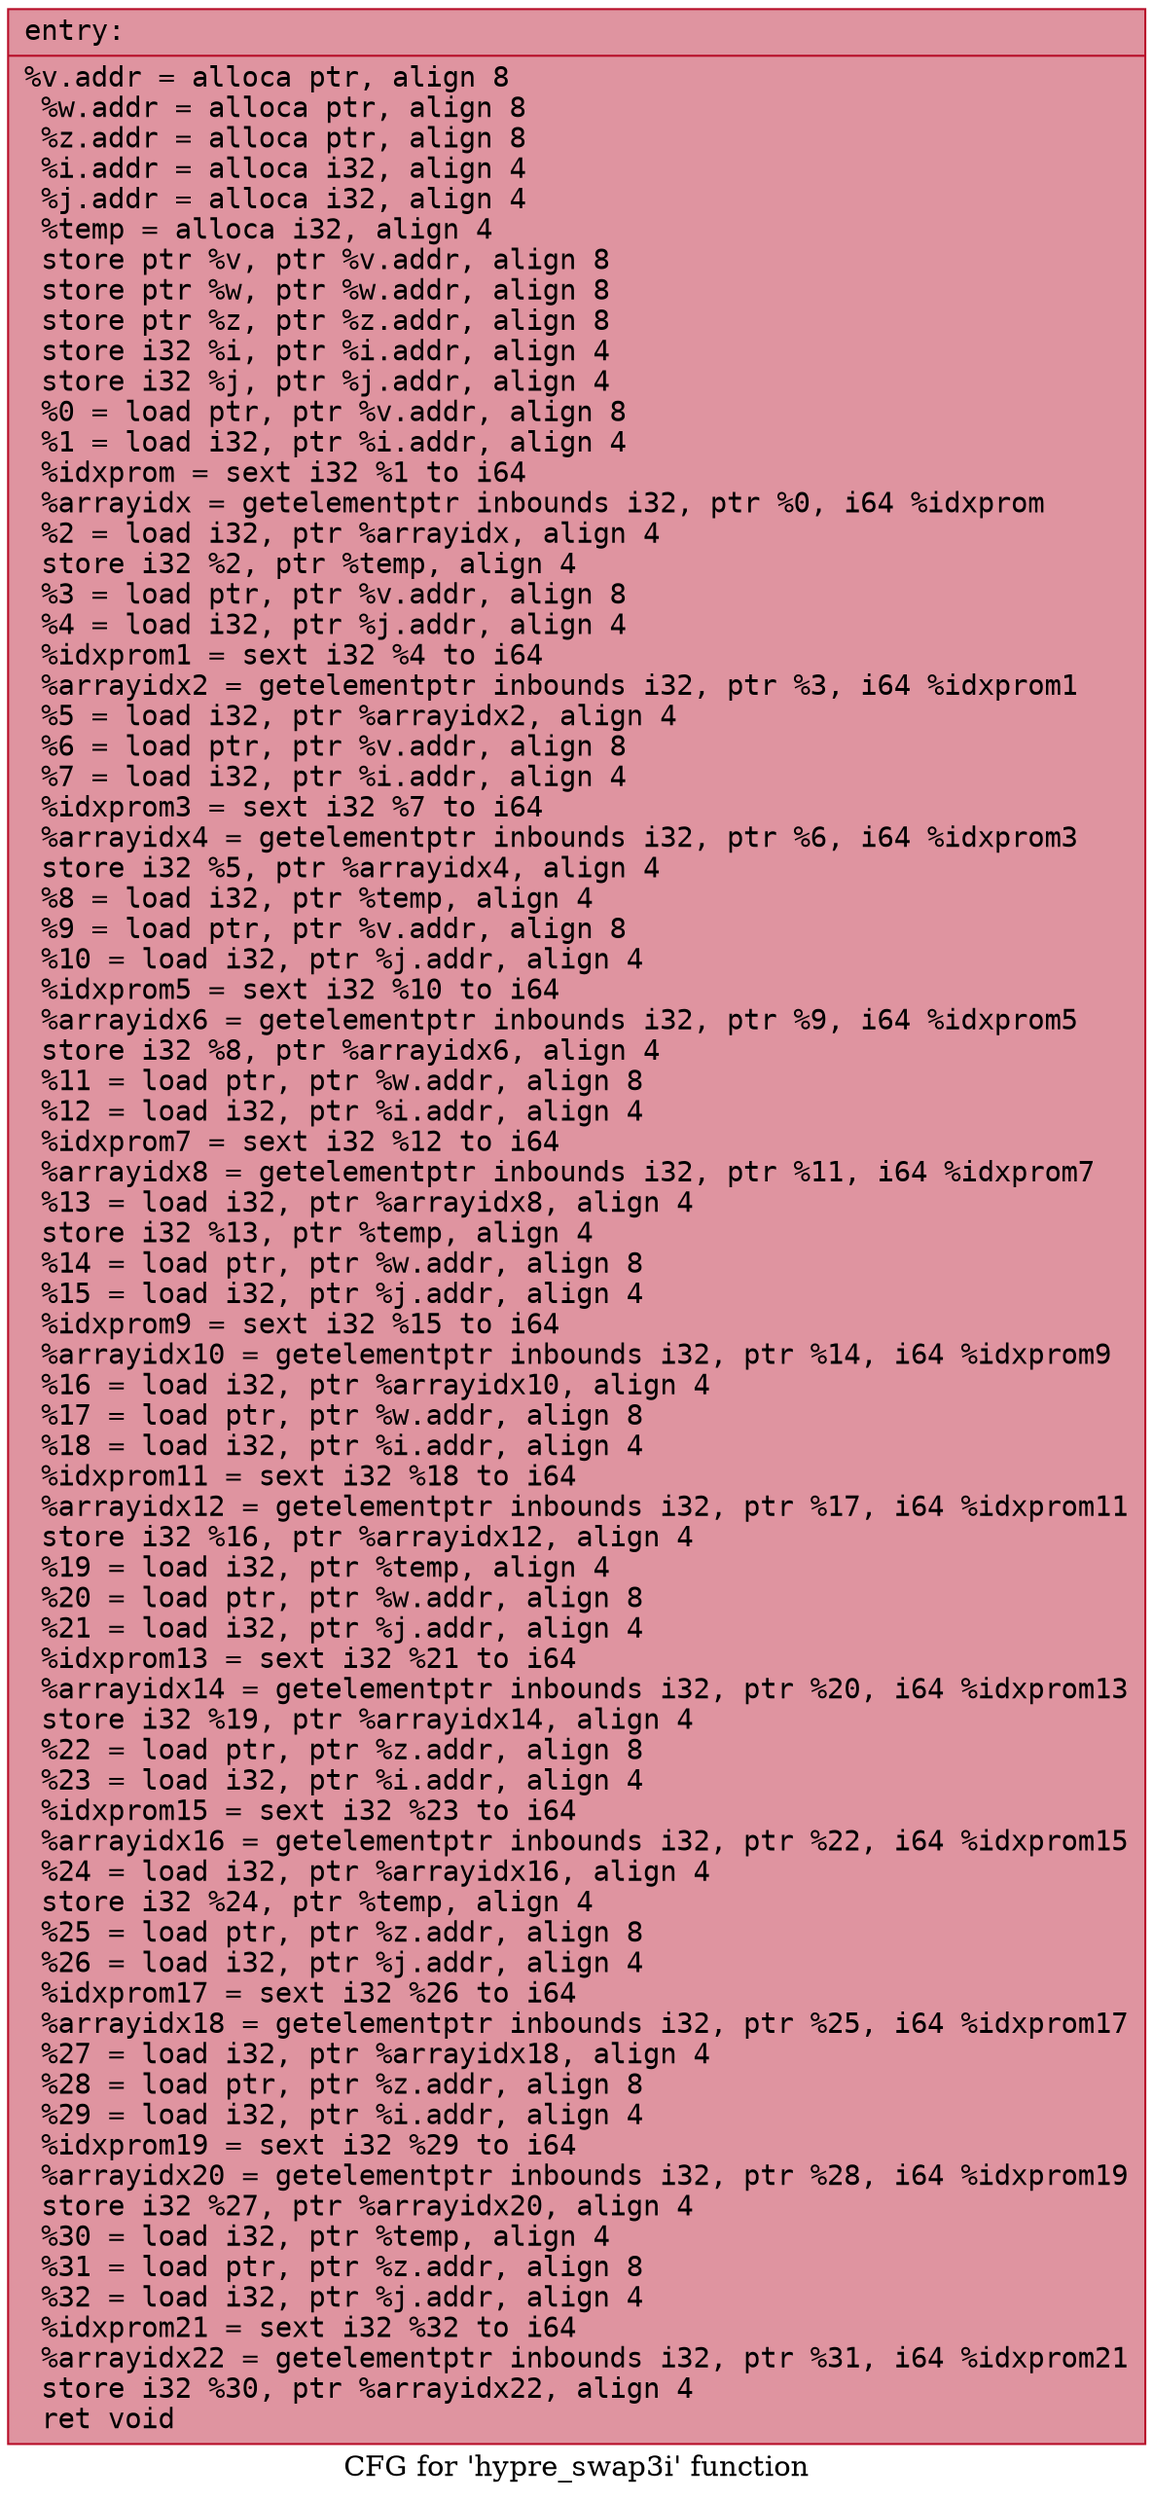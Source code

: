 digraph "CFG for 'hypre_swap3i' function" {
	label="CFG for 'hypre_swap3i' function";

	Node0x55570aadc4c0 [shape=record,color="#b70d28ff", style=filled, fillcolor="#b70d2870" fontname="Courier",label="{entry:\l|  %v.addr = alloca ptr, align 8\l  %w.addr = alloca ptr, align 8\l  %z.addr = alloca ptr, align 8\l  %i.addr = alloca i32, align 4\l  %j.addr = alloca i32, align 4\l  %temp = alloca i32, align 4\l  store ptr %v, ptr %v.addr, align 8\l  store ptr %w, ptr %w.addr, align 8\l  store ptr %z, ptr %z.addr, align 8\l  store i32 %i, ptr %i.addr, align 4\l  store i32 %j, ptr %j.addr, align 4\l  %0 = load ptr, ptr %v.addr, align 8\l  %1 = load i32, ptr %i.addr, align 4\l  %idxprom = sext i32 %1 to i64\l  %arrayidx = getelementptr inbounds i32, ptr %0, i64 %idxprom\l  %2 = load i32, ptr %arrayidx, align 4\l  store i32 %2, ptr %temp, align 4\l  %3 = load ptr, ptr %v.addr, align 8\l  %4 = load i32, ptr %j.addr, align 4\l  %idxprom1 = sext i32 %4 to i64\l  %arrayidx2 = getelementptr inbounds i32, ptr %3, i64 %idxprom1\l  %5 = load i32, ptr %arrayidx2, align 4\l  %6 = load ptr, ptr %v.addr, align 8\l  %7 = load i32, ptr %i.addr, align 4\l  %idxprom3 = sext i32 %7 to i64\l  %arrayidx4 = getelementptr inbounds i32, ptr %6, i64 %idxprom3\l  store i32 %5, ptr %arrayidx4, align 4\l  %8 = load i32, ptr %temp, align 4\l  %9 = load ptr, ptr %v.addr, align 8\l  %10 = load i32, ptr %j.addr, align 4\l  %idxprom5 = sext i32 %10 to i64\l  %arrayidx6 = getelementptr inbounds i32, ptr %9, i64 %idxprom5\l  store i32 %8, ptr %arrayidx6, align 4\l  %11 = load ptr, ptr %w.addr, align 8\l  %12 = load i32, ptr %i.addr, align 4\l  %idxprom7 = sext i32 %12 to i64\l  %arrayidx8 = getelementptr inbounds i32, ptr %11, i64 %idxprom7\l  %13 = load i32, ptr %arrayidx8, align 4\l  store i32 %13, ptr %temp, align 4\l  %14 = load ptr, ptr %w.addr, align 8\l  %15 = load i32, ptr %j.addr, align 4\l  %idxprom9 = sext i32 %15 to i64\l  %arrayidx10 = getelementptr inbounds i32, ptr %14, i64 %idxprom9\l  %16 = load i32, ptr %arrayidx10, align 4\l  %17 = load ptr, ptr %w.addr, align 8\l  %18 = load i32, ptr %i.addr, align 4\l  %idxprom11 = sext i32 %18 to i64\l  %arrayidx12 = getelementptr inbounds i32, ptr %17, i64 %idxprom11\l  store i32 %16, ptr %arrayidx12, align 4\l  %19 = load i32, ptr %temp, align 4\l  %20 = load ptr, ptr %w.addr, align 8\l  %21 = load i32, ptr %j.addr, align 4\l  %idxprom13 = sext i32 %21 to i64\l  %arrayidx14 = getelementptr inbounds i32, ptr %20, i64 %idxprom13\l  store i32 %19, ptr %arrayidx14, align 4\l  %22 = load ptr, ptr %z.addr, align 8\l  %23 = load i32, ptr %i.addr, align 4\l  %idxprom15 = sext i32 %23 to i64\l  %arrayidx16 = getelementptr inbounds i32, ptr %22, i64 %idxprom15\l  %24 = load i32, ptr %arrayidx16, align 4\l  store i32 %24, ptr %temp, align 4\l  %25 = load ptr, ptr %z.addr, align 8\l  %26 = load i32, ptr %j.addr, align 4\l  %idxprom17 = sext i32 %26 to i64\l  %arrayidx18 = getelementptr inbounds i32, ptr %25, i64 %idxprom17\l  %27 = load i32, ptr %arrayidx18, align 4\l  %28 = load ptr, ptr %z.addr, align 8\l  %29 = load i32, ptr %i.addr, align 4\l  %idxprom19 = sext i32 %29 to i64\l  %arrayidx20 = getelementptr inbounds i32, ptr %28, i64 %idxprom19\l  store i32 %27, ptr %arrayidx20, align 4\l  %30 = load i32, ptr %temp, align 4\l  %31 = load ptr, ptr %z.addr, align 8\l  %32 = load i32, ptr %j.addr, align 4\l  %idxprom21 = sext i32 %32 to i64\l  %arrayidx22 = getelementptr inbounds i32, ptr %31, i64 %idxprom21\l  store i32 %30, ptr %arrayidx22, align 4\l  ret void\l}"];
}
